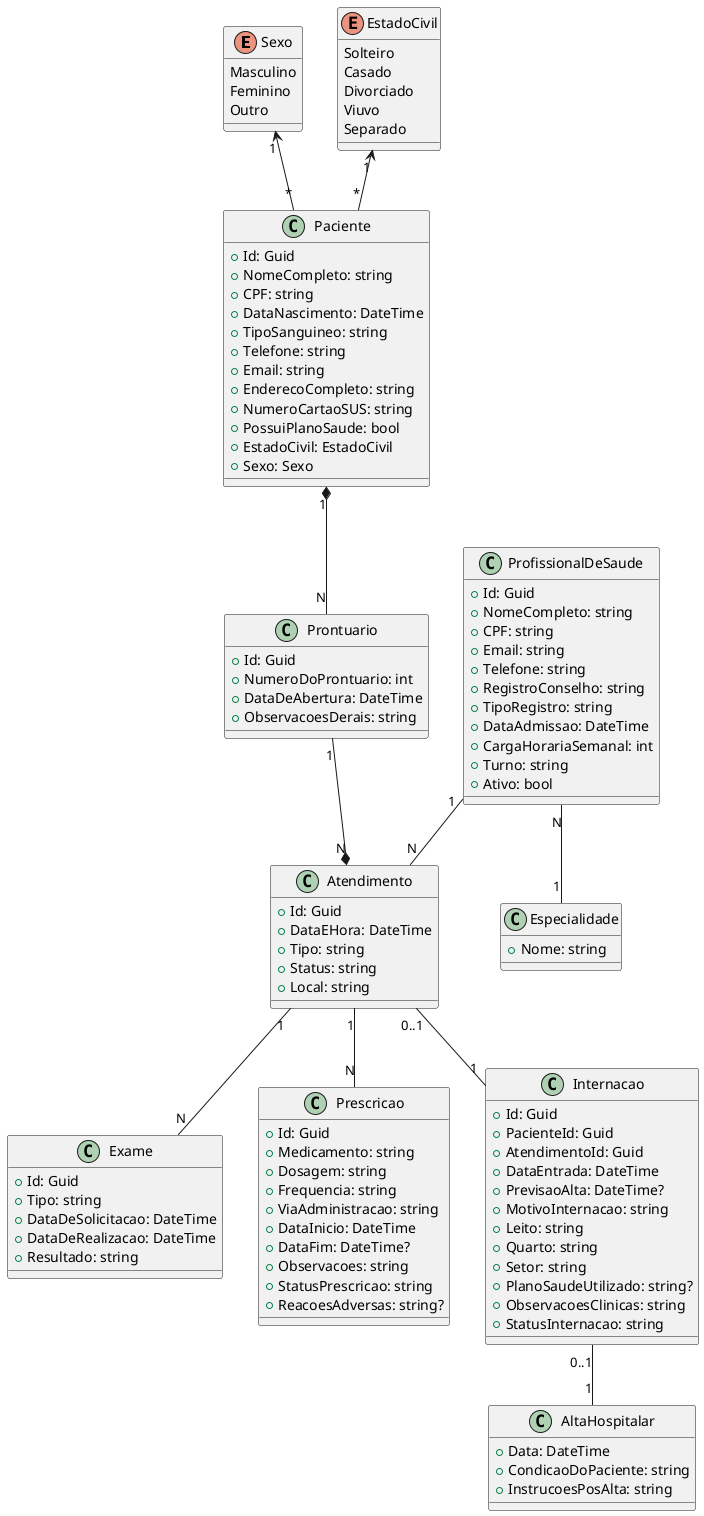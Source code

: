 @startuml


enum Sexo {
  Masculino
  Feminino
  Outro
}

enum EstadoCivil {
  Solteiro
  Casado
  Divorciado
  Viuvo
  Separado
}



class Paciente {
  + Id: Guid
  + NomeCompleto: string
  + CPF: string
  + DataNascimento: DateTime
  + TipoSanguineo: string
  + Telefone: string
  + Email: string
  + EnderecoCompleto: string
  + NumeroCartaoSUS: string
  + PossuiPlanoSaude: bool
  + EstadoCivil: EstadoCivil
  + Sexo: Sexo
}

class ProfissionalDeSaude {
  + Id: Guid
  + NomeCompleto: string
  + CPF: string
  + Email: string
  + Telefone: string
  + RegistroConselho: string
  + TipoRegistro: string
  + DataAdmissao: DateTime
  + CargaHorariaSemanal: int
  + Turno: string
  + Ativo: bool
}

class Especialidade {
  + Nome: string
}

class Prontuario {
  + Id: Guid
  + NumeroDoProntuario: int
  + DataDeAbertura: DateTime
  + ObservacoesDerais: string
}

class Atendimento {
  + Id: Guid
  + DataEHora: DateTime
  + Tipo: string
  + Status: string
  + Local: string
}

class Exame {
  + Id: Guid
  + Tipo: string
  + DataDeSolicitacao: DateTime
  + DataDeRealizacao: DateTime
  + Resultado: string
}

class Prescricao {
  + Id: Guid
  + Medicamento: string
  + Dosagem: string
  + Frequencia: string
  + ViaAdministracao: string
  + DataInicio: DateTime
  + DataFim: DateTime?
  + Observacoes: string
  + StatusPrescricao: string
  + ReacoesAdversas: string?
}

class Internacao {
  + Id: Guid
  + PacienteId: Guid
  + AtendimentoId: Guid
  + DataEntrada: DateTime
  + PrevisaoAlta: DateTime?
  + MotivoInternacao: string
  + Leito: string
  + Quarto: string
  + Setor: string
  + PlanoSaudeUtilizado: string?
  + ObservacoesClinicas: string
  + StatusInternacao: string
}

class AltaHospitalar {
  + Data: DateTime
  + CondicaoDoPaciente: string
  + InstrucoesPosAlta: string
}

' Definição de relacionamentos entre as classes

Paciente "1" *-- "N" Prontuario 
Prontuario "1" --* "N" Atendimento 
ProfissionalDeSaude "1" -- "N" Atendimento
Atendimento "1" -- "N" Prescricao
Atendimento "1" -- "N" Exame 
Atendimento "0..1" -- "1" Internacao 
Internacao "0..1" -- "1" AltaHospitalar 
ProfissionalDeSaude "N" -- "1" Especialidade 
Sexo "1" <-- "*" Paciente
EstadoCivil "1" <-- "*" Paciente

@enduml
